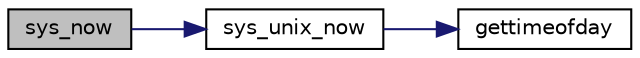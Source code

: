 digraph "sys_now"
{
 // LATEX_PDF_SIZE
  edge [fontname="Helvetica",fontsize="10",labelfontname="Helvetica",labelfontsize="10"];
  node [fontname="Helvetica",fontsize="10",shape=record];
  rankdir="LR";
  Node1 [label="sys_now",height=0.2,width=0.4,color="black", fillcolor="grey75", style="filled", fontcolor="black",tooltip=" "];
  Node1 -> Node2 [color="midnightblue",fontsize="10",style="solid",fontname="Helvetica"];
  Node2 [label="sys_unix_now",height=0.2,width=0.4,color="black", fillcolor="white", style="filled",URL="$sys__arch_8c.html#aa40706a5e306545035127c0cf198cf49",tooltip=" "];
  Node2 -> Node3 [color="midnightblue",fontsize="10",style="solid",fontname="Helvetica"];
  Node3 [label="gettimeofday",height=0.2,width=0.4,color="black", fillcolor="white", style="filled",URL="$time_8h.html#adf30830f5265e55035171c301eb9c3fb",tooltip=" "];
}
